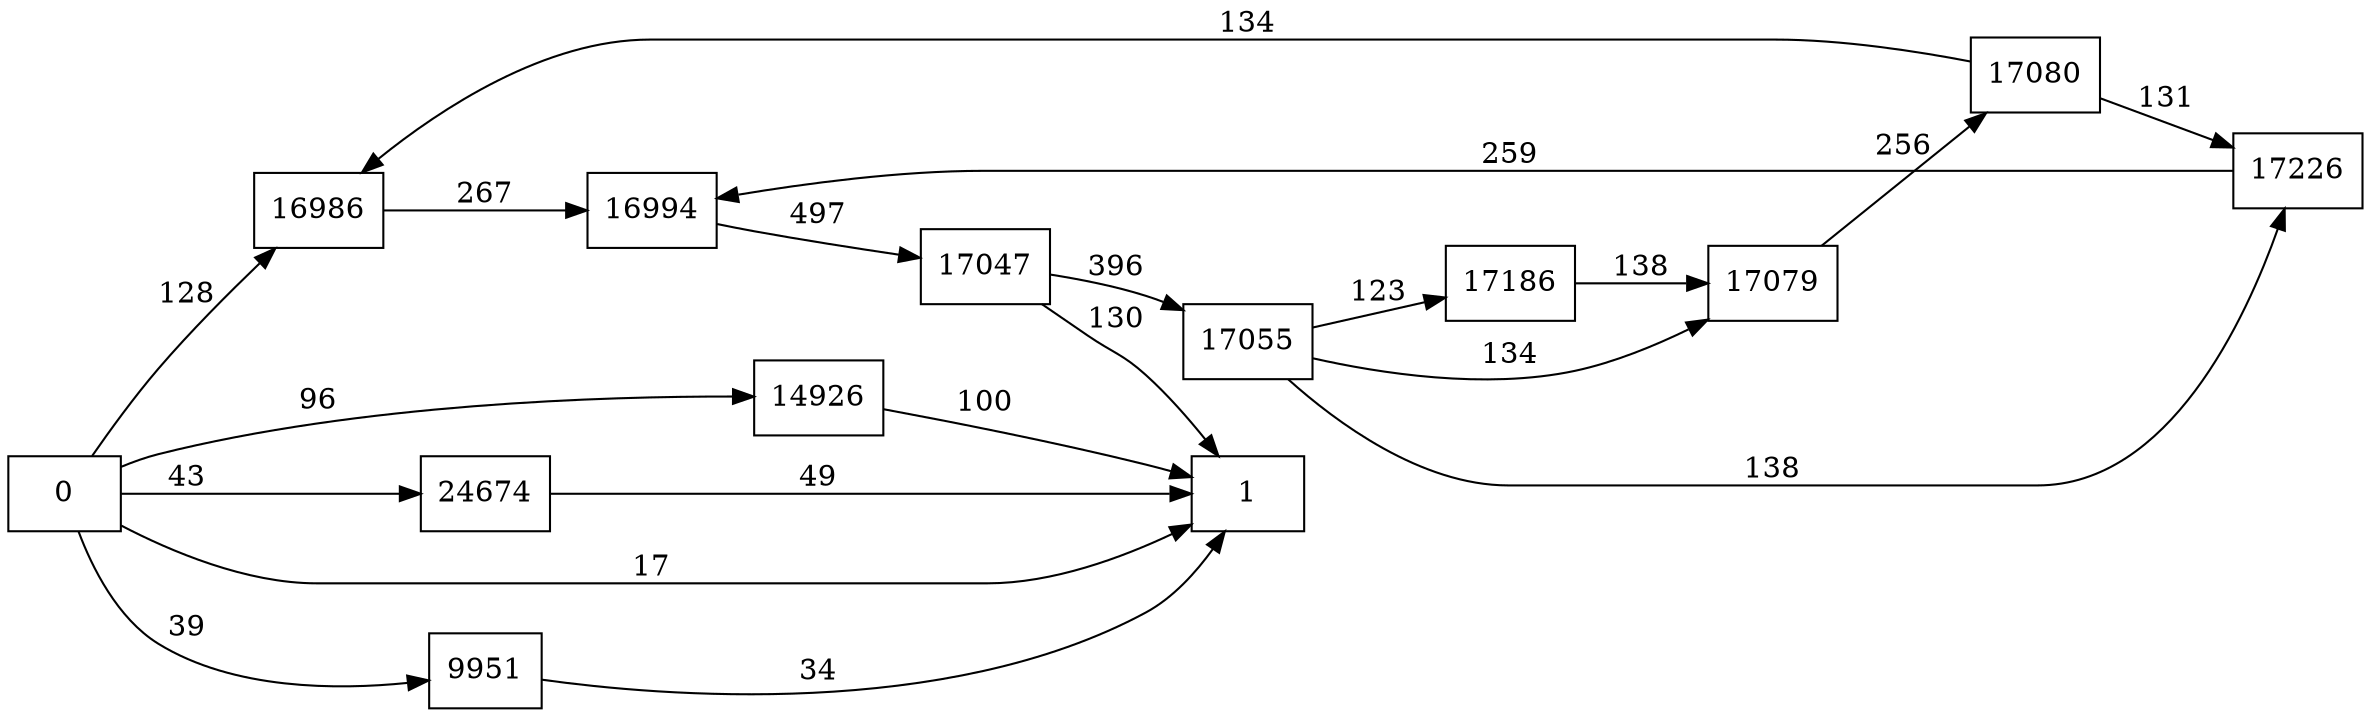 digraph {
	graph [rankdir=LR]
	node [shape=rectangle]
	9951 -> 1 [label=34]
	14926 -> 1 [label=100]
	16986 -> 16994 [label=267]
	16994 -> 17047 [label=497]
	17047 -> 17055 [label=396]
	17047 -> 1 [label=130]
	17055 -> 17079 [label=134]
	17055 -> 17186 [label=123]
	17055 -> 17226 [label=138]
	17079 -> 17080 [label=256]
	17080 -> 16986 [label=134]
	17080 -> 17226 [label=131]
	17186 -> 17079 [label=138]
	17226 -> 16994 [label=259]
	24674 -> 1 [label=49]
	0 -> 1 [label=17]
	0 -> 9951 [label=39]
	0 -> 14926 [label=96]
	0 -> 16986 [label=128]
	0 -> 24674 [label=43]
}
